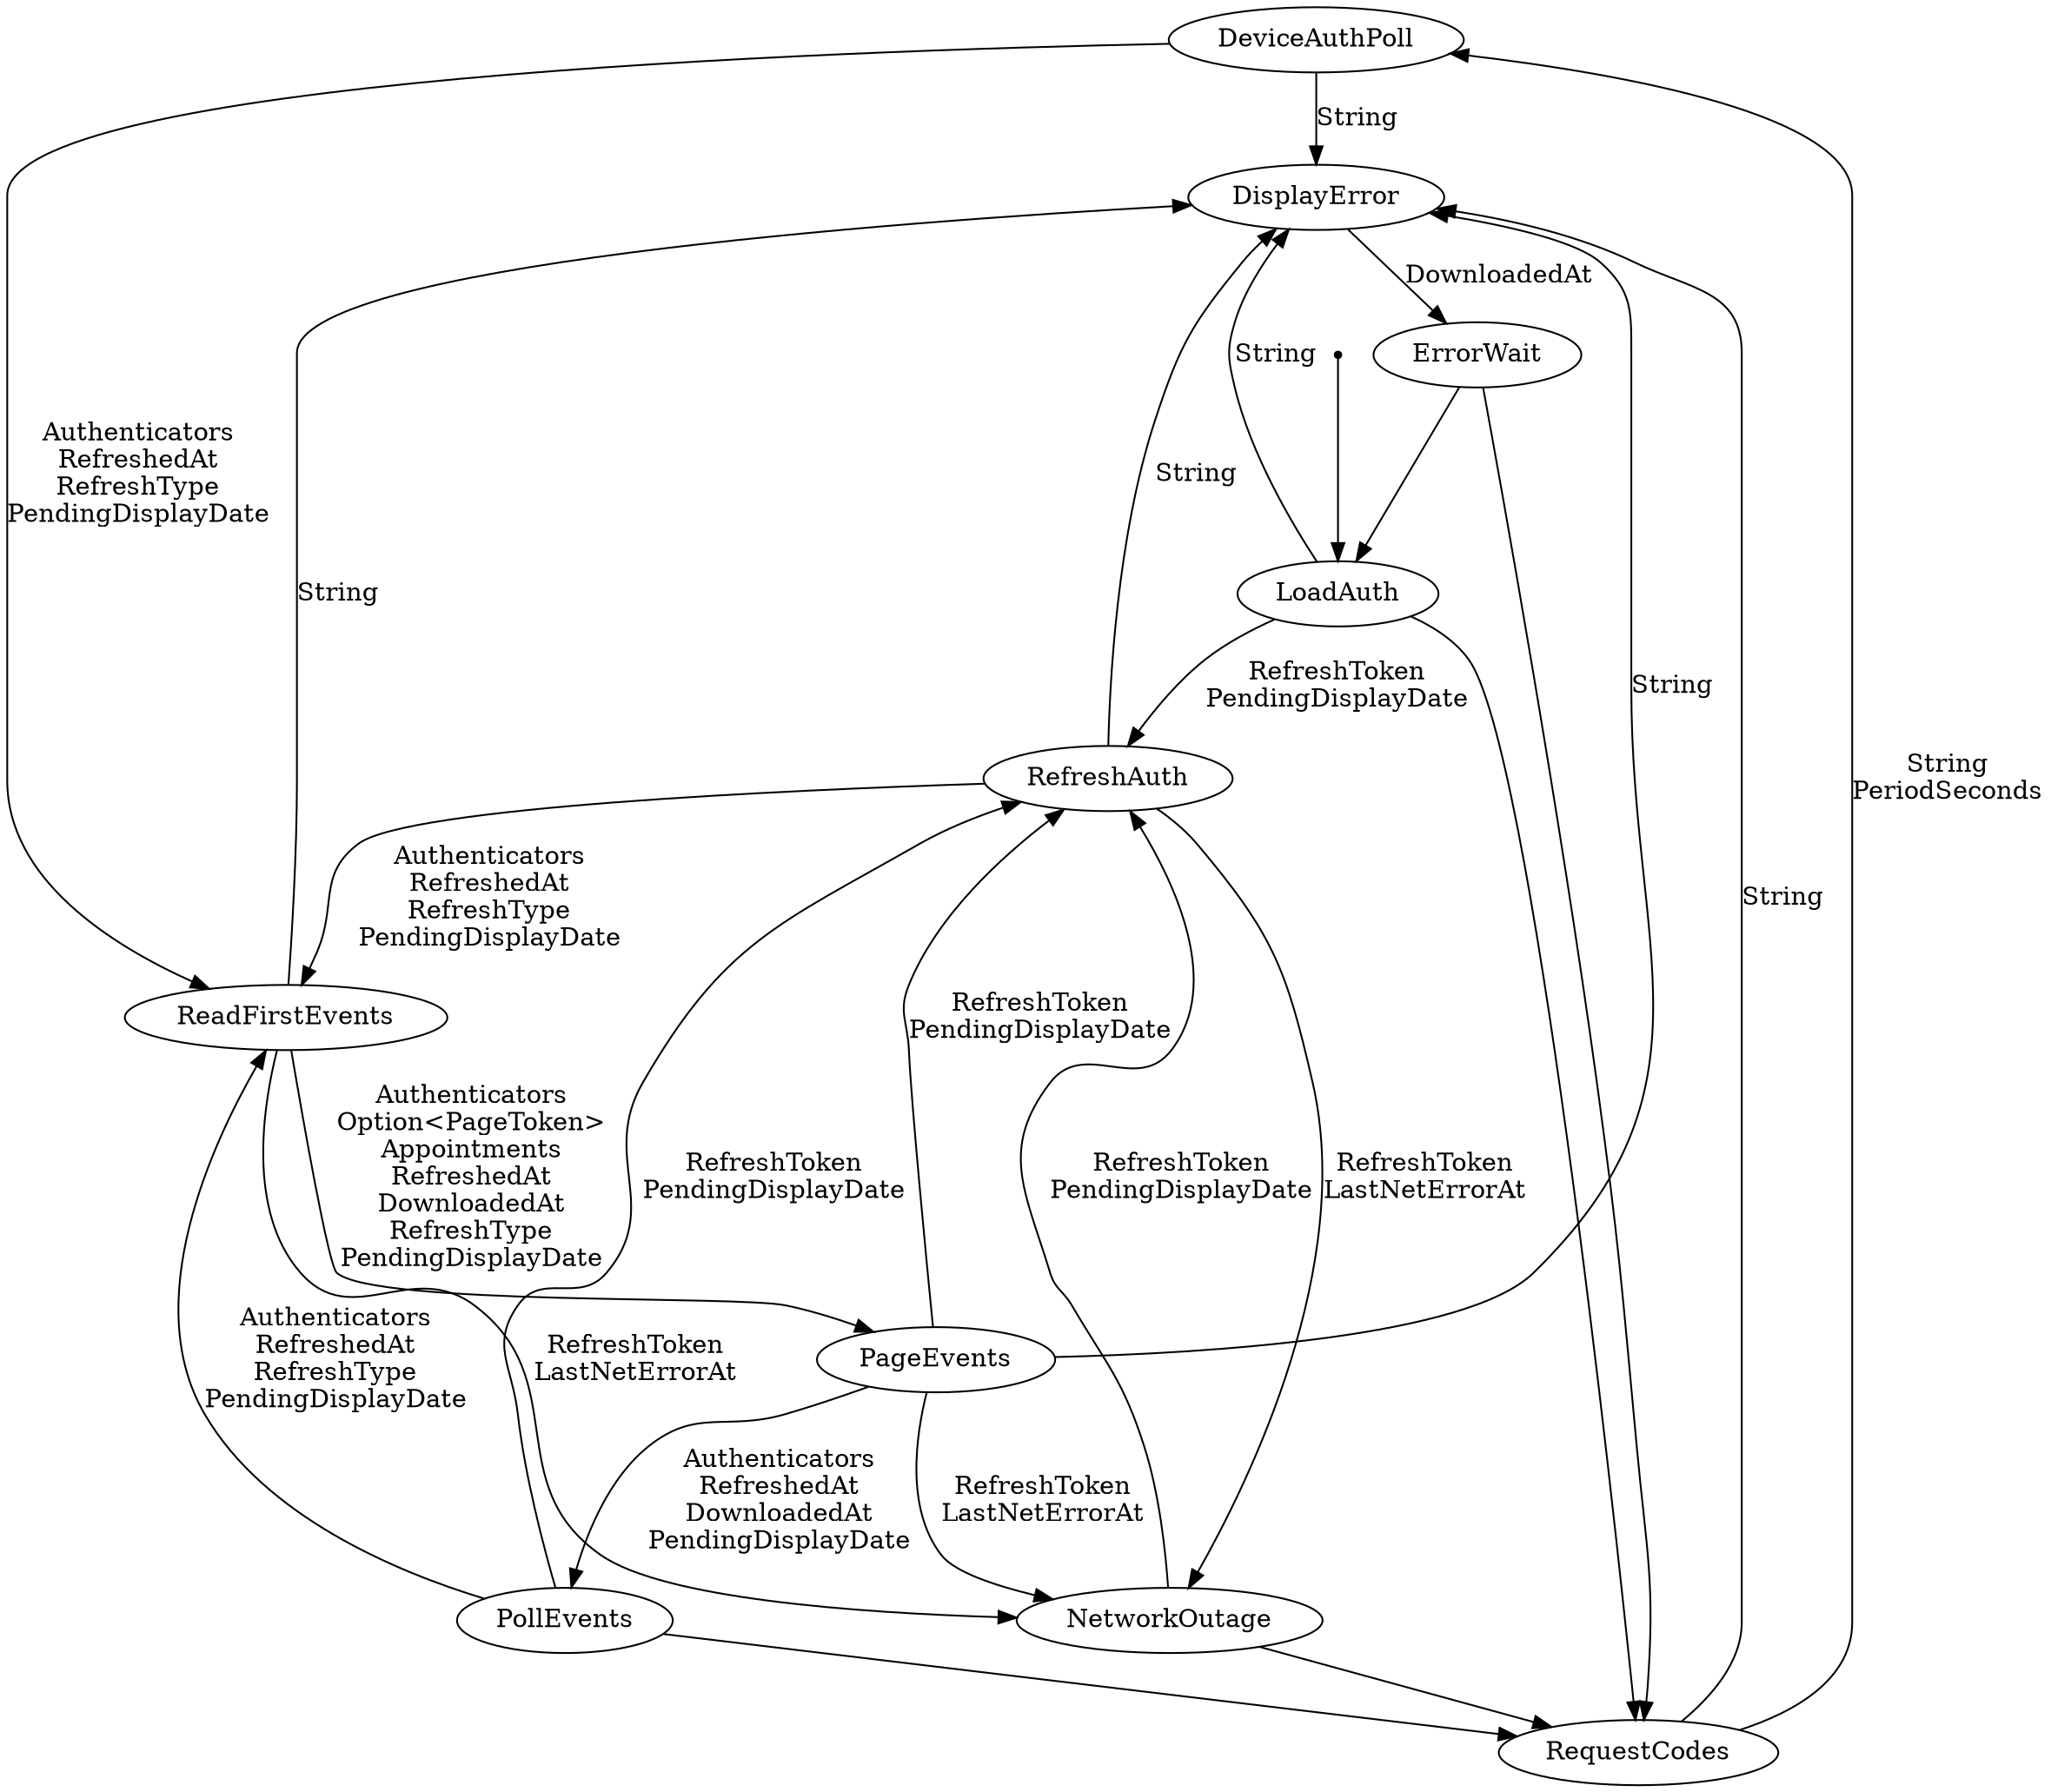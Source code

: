 digraph cal_stm {
    DeviceAuthPoll[label="DeviceAuthPoll"][shape="ellipse"];
    DisplayError[label="DisplayError"][shape="ellipse"];
    ErrorWait[label="ErrorWait"][shape="ellipse"];
    LoadAuth[label="LoadAuth"][shape="ellipse"];
    NetworkOutage[label="NetworkOutage"][shape="ellipse"];
    PageEvents[label="PageEvents"][shape="ellipse"];
    PollEvents[label="PollEvents"][shape="ellipse"];
    ReadFirstEvents[label="ReadFirstEvents"][shape="ellipse"];
    RefreshAuth[label="RefreshAuth"][shape="ellipse"];
    RequestCodes[label="RequestCodes"][shape="ellipse"];
    _start[label="_start"][shape="point"];
    _start -> LoadAuth[label=""];
    ErrorWait -> LoadAuth[label=""];
    DisplayError -> ErrorWait[label="DownloadedAt\n"];
    ErrorWait -> RequestCodes[label=""];
    LoadAuth -> RequestCodes[label=""];
    NetworkOutage -> RequestCodes[label=""];
    PollEvents -> RequestCodes[label=""];
    LoadAuth -> RefreshAuth[label="RefreshToken\nPendingDisplayDate\n"];
    NetworkOutage -> RefreshAuth[label="RefreshToken\nPendingDisplayDate\n"];
    PageEvents -> RefreshAuth[label="RefreshToken\nPendingDisplayDate\n"];
    PollEvents -> RefreshAuth[label="RefreshToken\nPendingDisplayDate\n"];
    DeviceAuthPoll -> ReadFirstEvents[label="Authenticators\nRefreshedAt\nRefreshType\nPendingDisplayDate\n"];
    RefreshAuth -> ReadFirstEvents[label="Authenticators\nRefreshedAt\nRefreshType\nPendingDisplayDate\n"];
    PollEvents -> ReadFirstEvents[label="Authenticators\nRefreshedAt\nRefreshType\nPendingDisplayDate\n"];
    RequestCodes -> DeviceAuthPoll[label="String\nPeriodSeconds\n"];
    LoadAuth -> DisplayError[label="String\n"];
    PageEvents -> DisplayError[label="String\n"];
    DeviceAuthPoll -> DisplayError[label="String\n"];
    ReadFirstEvents -> DisplayError[label="String\n"];
    RefreshAuth -> DisplayError[label="String\n"];
    RequestCodes -> DisplayError[label="String\n"];
    ReadFirstEvents -> PageEvents[label="Authenticators\nOption<PageToken>\nAppointments\nRefreshedAt\nDownloadedAt\nRefreshType\nPendingDisplayDate\n"];
    PageEvents -> PollEvents[label="Authenticators\nRefreshedAt\nDownloadedAt\nPendingDisplayDate\n"];
    RefreshAuth -> NetworkOutage[label="RefreshToken\nLastNetErrorAt\n"];
    ReadFirstEvents -> NetworkOutage[label="RefreshToken\nLastNetErrorAt\n"];
    PageEvents -> NetworkOutage[label="RefreshToken\nLastNetErrorAt\n"];
}
